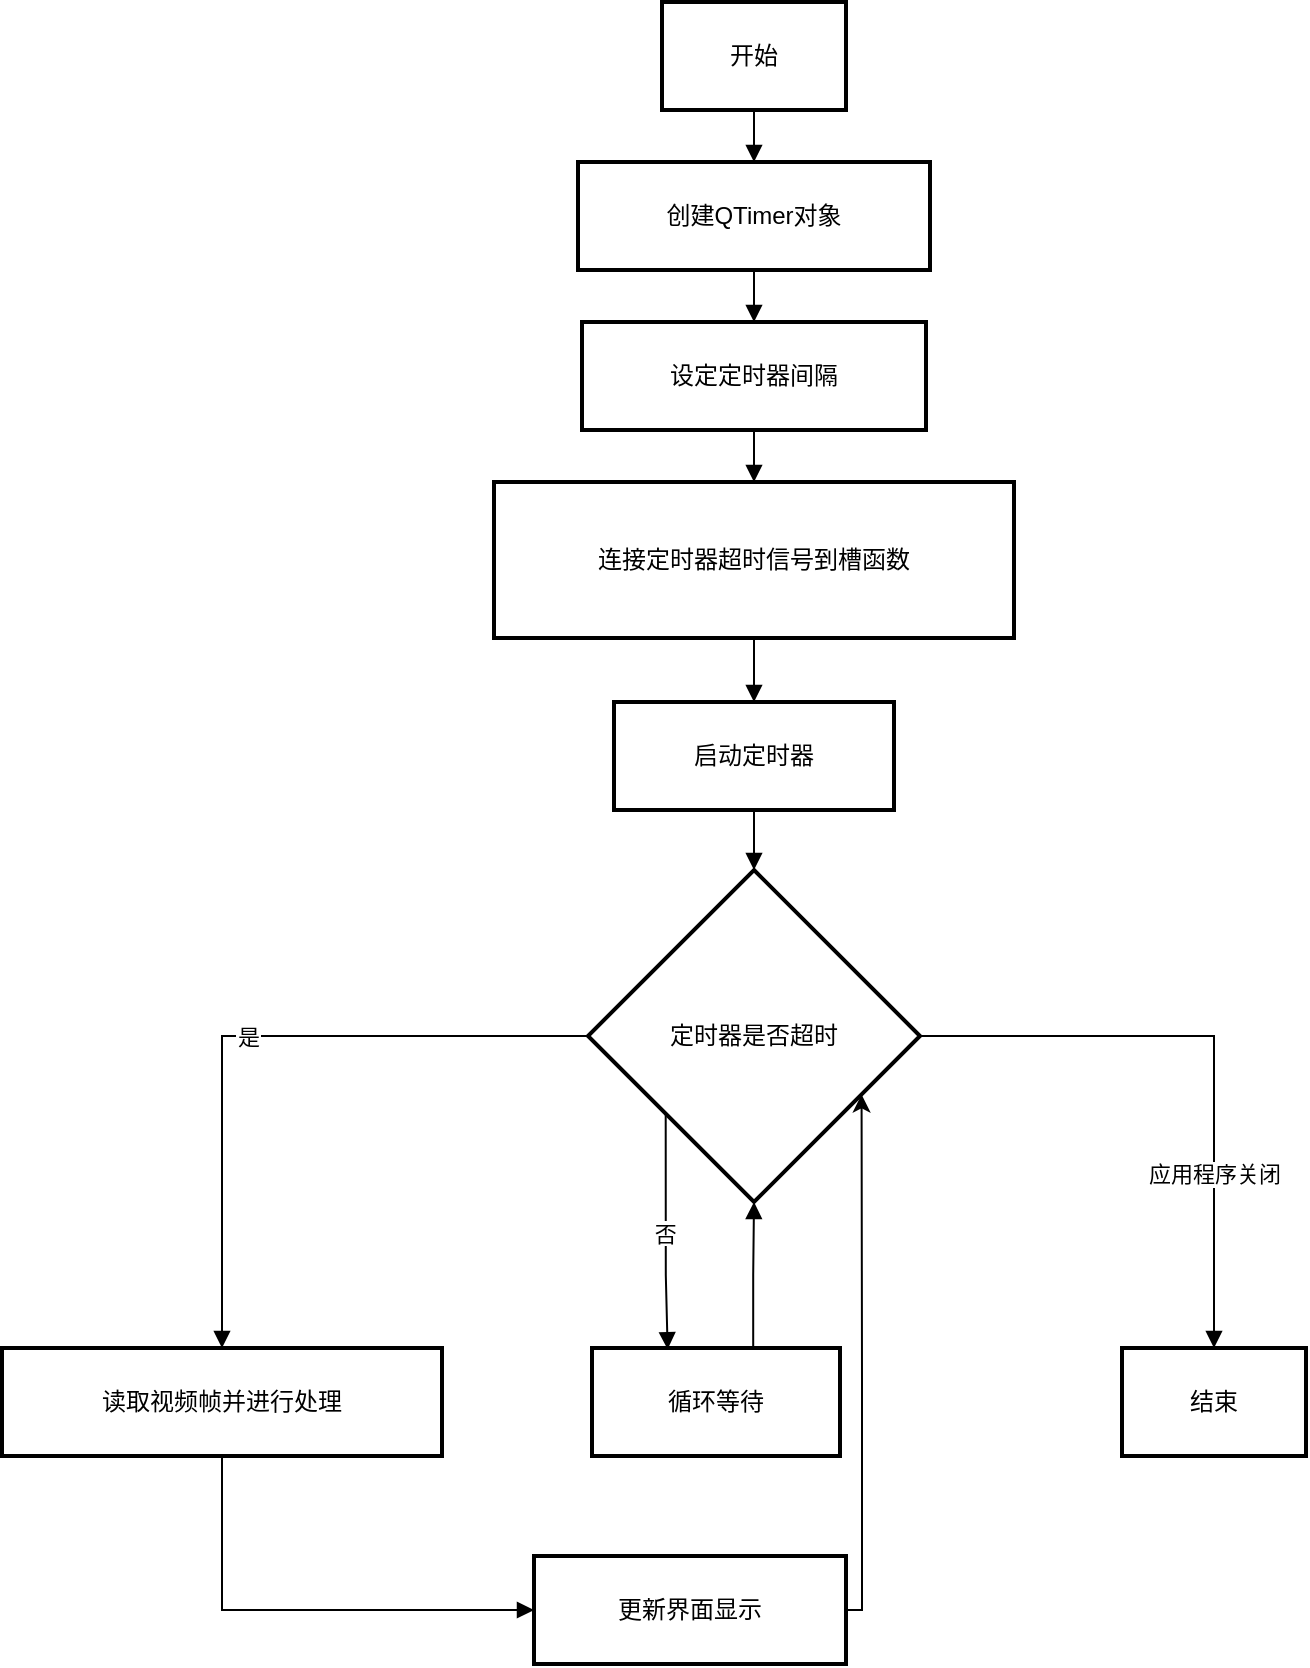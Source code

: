 <mxfile version="26.2.15">
  <diagram name="第 1 页" id="ksnn2GdqnpRtFtTKTurX">
    <mxGraphModel dx="894" dy="643" grid="1" gridSize="10" guides="1" tooltips="1" connect="1" arrows="1" fold="1" page="1" pageScale="1" pageWidth="1200" pageHeight="1600" math="0" shadow="0">
      <root>
        <mxCell id="0" />
        <mxCell id="1" parent="0" />
        <mxCell id="bcohkH-Esrh5jdrmedyQ-1" value="开始" style="whiteSpace=wrap;strokeWidth=2;" vertex="1" parent="1">
          <mxGeometry x="350" y="130" width="92" height="54" as="geometry" />
        </mxCell>
        <mxCell id="bcohkH-Esrh5jdrmedyQ-2" value="创建QTimer对象" style="whiteSpace=wrap;strokeWidth=2;" vertex="1" parent="1">
          <mxGeometry x="308" y="210" width="176" height="54" as="geometry" />
        </mxCell>
        <mxCell id="bcohkH-Esrh5jdrmedyQ-3" value="设定定时器间隔" style="whiteSpace=wrap;strokeWidth=2;" vertex="1" parent="1">
          <mxGeometry x="310" y="290" width="172" height="54" as="geometry" />
        </mxCell>
        <mxCell id="bcohkH-Esrh5jdrmedyQ-4" value="连接定时器超时信号到槽函数" style="whiteSpace=wrap;strokeWidth=2;" vertex="1" parent="1">
          <mxGeometry x="266" y="370" width="260" height="78" as="geometry" />
        </mxCell>
        <mxCell id="bcohkH-Esrh5jdrmedyQ-5" value="启动定时器" style="whiteSpace=wrap;strokeWidth=2;" vertex="1" parent="1">
          <mxGeometry x="326" y="480" width="140" height="54" as="geometry" />
        </mxCell>
        <mxCell id="bcohkH-Esrh5jdrmedyQ-6" value="定时器是否超时" style="rhombus;strokeWidth=2;whiteSpace=wrap;" vertex="1" parent="1">
          <mxGeometry x="313" y="564" width="166" height="166" as="geometry" />
        </mxCell>
        <mxCell id="bcohkH-Esrh5jdrmedyQ-7" value="读取视频帧并进行处理" style="whiteSpace=wrap;strokeWidth=2;" vertex="1" parent="1">
          <mxGeometry x="20" y="803" width="220" height="54" as="geometry" />
        </mxCell>
        <mxCell id="bcohkH-Esrh5jdrmedyQ-8" value="更新界面显示" style="whiteSpace=wrap;strokeWidth=2;" vertex="1" parent="1">
          <mxGeometry x="286" y="907" width="156" height="54" as="geometry" />
        </mxCell>
        <mxCell id="bcohkH-Esrh5jdrmedyQ-9" value="循环等待" style="whiteSpace=wrap;strokeWidth=2;" vertex="1" parent="1">
          <mxGeometry x="315" y="803" width="124" height="54" as="geometry" />
        </mxCell>
        <mxCell id="bcohkH-Esrh5jdrmedyQ-10" value="结束" style="whiteSpace=wrap;strokeWidth=2;" vertex="1" parent="1">
          <mxGeometry x="580" y="803" width="92" height="54" as="geometry" />
        </mxCell>
        <mxCell id="bcohkH-Esrh5jdrmedyQ-11" value="" style="startArrow=none;endArrow=block;exitX=0.5;exitY=1;entryX=0.5;entryY=0;rounded=0;edgeStyle=orthogonalEdgeStyle;" edge="1" parent="1" source="bcohkH-Esrh5jdrmedyQ-1" target="bcohkH-Esrh5jdrmedyQ-2">
          <mxGeometry relative="1" as="geometry" />
        </mxCell>
        <mxCell id="bcohkH-Esrh5jdrmedyQ-12" value="" style="startArrow=none;endArrow=block;exitX=0.5;exitY=1;entryX=0.5;entryY=0;rounded=0;edgeStyle=orthogonalEdgeStyle;" edge="1" parent="1" source="bcohkH-Esrh5jdrmedyQ-2" target="bcohkH-Esrh5jdrmedyQ-3">
          <mxGeometry relative="1" as="geometry" />
        </mxCell>
        <mxCell id="bcohkH-Esrh5jdrmedyQ-13" value="" style="startArrow=none;endArrow=block;exitX=0.5;exitY=1;entryX=0.5;entryY=0;rounded=0;edgeStyle=orthogonalEdgeStyle;" edge="1" parent="1" source="bcohkH-Esrh5jdrmedyQ-3" target="bcohkH-Esrh5jdrmedyQ-4">
          <mxGeometry relative="1" as="geometry" />
        </mxCell>
        <mxCell id="bcohkH-Esrh5jdrmedyQ-14" value="" style="startArrow=none;endArrow=block;exitX=0.5;exitY=1;entryX=0.5;entryY=0;rounded=0;edgeStyle=orthogonalEdgeStyle;" edge="1" parent="1" source="bcohkH-Esrh5jdrmedyQ-4" target="bcohkH-Esrh5jdrmedyQ-5">
          <mxGeometry relative="1" as="geometry" />
        </mxCell>
        <mxCell id="bcohkH-Esrh5jdrmedyQ-15" value="" style="startArrow=none;endArrow=block;exitX=0.5;exitY=1;entryX=0.5;entryY=0;rounded=0;edgeStyle=orthogonalEdgeStyle;" edge="1" parent="1" source="bcohkH-Esrh5jdrmedyQ-5" target="bcohkH-Esrh5jdrmedyQ-6">
          <mxGeometry relative="1" as="geometry" />
        </mxCell>
        <mxCell id="bcohkH-Esrh5jdrmedyQ-16" value="是" style="startArrow=none;endArrow=block;exitX=0;exitY=0.5;entryX=0.5;entryY=0;rounded=0;edgeStyle=orthogonalEdgeStyle;exitDx=0;exitDy=0;" edge="1" parent="1" source="bcohkH-Esrh5jdrmedyQ-6" target="bcohkH-Esrh5jdrmedyQ-7">
          <mxGeometry relative="1" as="geometry" />
        </mxCell>
        <mxCell id="bcohkH-Esrh5jdrmedyQ-17" value="" style="startArrow=none;endArrow=block;exitX=0.5;exitY=1;entryX=0;entryY=0.5;rounded=0;edgeStyle=orthogonalEdgeStyle;entryDx=0;entryDy=0;" edge="1" parent="1" source="bcohkH-Esrh5jdrmedyQ-7" target="bcohkH-Esrh5jdrmedyQ-8">
          <mxGeometry relative="1" as="geometry" />
        </mxCell>
        <mxCell id="bcohkH-Esrh5jdrmedyQ-19" value="否" style="startArrow=none;endArrow=block;exitX=0;exitY=0.94;entryX=0.305;entryY=0.012;rounded=0;edgeStyle=orthogonalEdgeStyle;entryDx=0;entryDy=0;entryPerimeter=0;" edge="1" parent="1" source="bcohkH-Esrh5jdrmedyQ-6" target="bcohkH-Esrh5jdrmedyQ-9">
          <mxGeometry relative="1" as="geometry" />
        </mxCell>
        <mxCell id="bcohkH-Esrh5jdrmedyQ-20" value="" style="startArrow=none;endArrow=block;exitX=0.65;exitY=0;entryX=0.5;entryY=1;rounded=0;edgeStyle=orthogonalEdgeStyle;" edge="1" parent="1" source="bcohkH-Esrh5jdrmedyQ-9" target="bcohkH-Esrh5jdrmedyQ-6">
          <mxGeometry relative="1" as="geometry" />
        </mxCell>
        <mxCell id="bcohkH-Esrh5jdrmedyQ-21" value="" style="startArrow=none;endArrow=block;exitX=1;exitY=0.5;entryX=0.5;entryY=0;rounded=0;edgeStyle=orthogonalEdgeStyle;exitDx=0;exitDy=0;" edge="1" parent="1" source="bcohkH-Esrh5jdrmedyQ-6" target="bcohkH-Esrh5jdrmedyQ-10">
          <mxGeometry relative="1" as="geometry" />
        </mxCell>
        <mxCell id="bcohkH-Esrh5jdrmedyQ-23" value="应用程序关闭" style="edgeLabel;html=1;align=center;verticalAlign=middle;resizable=0;points=[];" vertex="1" connectable="0" parent="bcohkH-Esrh5jdrmedyQ-21">
          <mxGeometry x="0.426" relative="1" as="geometry">
            <mxPoint as="offset" />
          </mxGeometry>
        </mxCell>
        <mxCell id="bcohkH-Esrh5jdrmedyQ-22" style="edgeStyle=orthogonalEdgeStyle;rounded=0;orthogonalLoop=1;jettySize=auto;html=1;exitX=1;exitY=0.5;exitDx=0;exitDy=0;entryX=0.824;entryY=0.676;entryDx=0;entryDy=0;entryPerimeter=0;" edge="1" parent="1" source="bcohkH-Esrh5jdrmedyQ-8" target="bcohkH-Esrh5jdrmedyQ-6">
          <mxGeometry relative="1" as="geometry">
            <Array as="points">
              <mxPoint x="450" y="934" />
              <mxPoint x="450" y="818" />
              <mxPoint x="450" y="818" />
            </Array>
          </mxGeometry>
        </mxCell>
      </root>
    </mxGraphModel>
  </diagram>
</mxfile>
